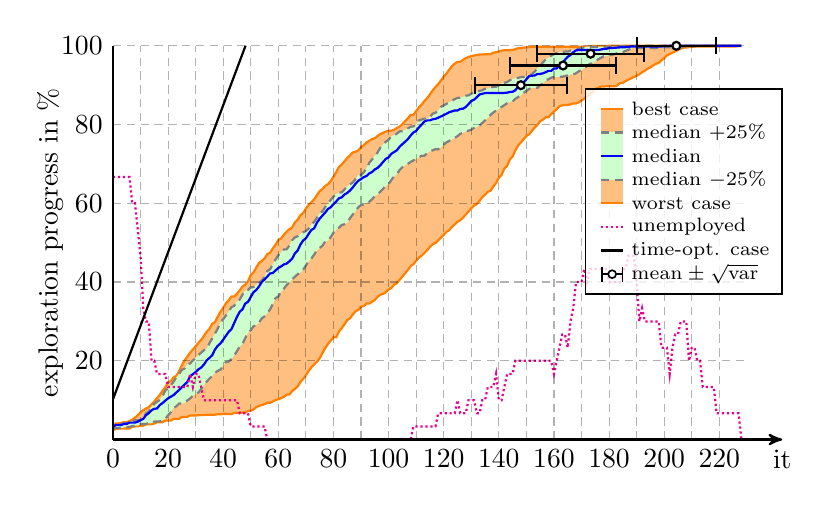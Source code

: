 \begin{tikzpicture}[thick]


% plot data, scaled to 8cm
\begin{scope}[yscale=0.05, xscale=0.035]
\draw[draw=orange, fill=orange!50] (0.00, 2.46) -- (1.00, 2.63) -- (2.00, 2.79) -- (3.00, 2.79) -- (4.00, 2.79) -- (5.00, 2.79) -- (6.00, 2.79) -- (7.00, 3.24) -- (8.00, 3.35) -- (9.00, 3.35) -- (10.00, 3.52) -- (11.00, 3.52) -- (12.00, 3.85) -- (13.00, 3.85) -- (14.00, 3.85) -- (15.00, 4.08) -- (16.00, 4.41) -- (17.00, 4.41) -- (18.00, 4.41) -- (19.00, 4.80) -- (20.00, 4.80) -- (21.00, 4.80) -- (22.00, 5.25) -- (23.00, 5.25) -- (24.00, 5.25) -- (25.00, 5.75) -- (26.00, 5.75) -- (27.00, 5.75) -- (28.00, 6.09) -- (29.00, 6.09) -- (30.00, 6.09) -- (31.00, 6.20) -- (32.00, 6.20) -- (33.00, 6.20) -- (34.00, 6.31) -- (35.00, 6.31) -- (36.00, 6.31) -- (37.00, 6.31) -- (38.00, 6.42) -- (39.00, 6.42) -- (40.00, 6.48) -- (41.00, 6.48) -- (42.00, 6.48) -- (43.00, 6.48) -- (44.00, 6.76) -- (45.00, 6.76) -- (46.00, 6.76) -- (47.00, 6.87) -- (48.00, 6.87) -- (49.00, 7.26) -- (50.00, 7.32) -- (51.00, 7.65) -- (52.00, 8.21) -- (53.00, 8.55) -- (54.00, 8.77) -- (55.00, 8.99) -- (56.00, 9.33) -- (57.00, 9.33) -- (58.00, 9.66) -- (59.00, 10.06) -- (60.00, 10.22) -- (61.00, 10.50) -- (62.00, 10.84) -- (63.00, 11.40) -- (64.00, 11.45) -- (65.00, 12.29) -- (66.00, 12.85) -- (67.00, 13.46) -- (68.00, 14.58) -- (69.00, 15.42) -- (70.00, 16.31) -- (71.00, 17.43) -- (72.00, 18.38) -- (73.00, 19.05) -- (74.00, 19.78) -- (75.00, 20.61) -- (76.00, 21.96) -- (77.00, 23.18) -- (78.00, 24.30) -- (79.00, 25.08) -- (80.00, 25.98) -- (81.00, 25.98) -- (82.00, 27.43) -- (83.00, 28.32) -- (84.00, 29.27) -- (85.00, 30.34) -- (86.00, 30.78) -- (87.00, 31.73) -- (88.00, 32.57) -- (89.00, 32.91) -- (90.00, 33.74) -- (91.00, 33.91) -- (92.00, 34.53) -- (93.00, 34.53) -- (94.00, 35.03) -- (95.00, 35.42) -- (96.00, 36.26) -- (97.00, 36.76) -- (98.00, 36.98) -- (99.00, 37.43) -- (100.00, 38.10) -- (101.00, 38.49) -- (102.00, 39.33) -- (103.00, 39.72) -- (104.00, 40.56) -- (105.00, 41.40) -- (106.00, 42.23) -- (107.00, 43.07) -- (108.00, 44.08) -- (109.00, 44.53) -- (110.00, 45.42) -- (111.00, 46.20) -- (112.00, 46.70) -- (113.00, 47.37) -- (114.00, 48.10) -- (115.00, 48.94) -- (116.00, 49.61) -- (117.00, 49.89) -- (118.00, 50.61) -- (119.00, 51.28) -- (120.00, 52.01) -- (121.00, 52.74) -- (122.00, 53.18) -- (123.00, 54.02) -- (124.00, 54.64) -- (125.00, 55.31) -- (126.00, 55.70) -- (127.00, 56.37) -- (128.00, 57.15) -- (129.00, 57.93) -- (130.00, 58.72) -- (131.00, 59.39) -- (132.00, 59.78) -- (133.00, 60.61) -- (134.00, 61.56) -- (135.00, 62.18) -- (136.00, 62.96) -- (137.00, 63.18) -- (138.00, 64.25) -- (139.00, 65.14) -- (140.00, 66.48) -- (141.00, 67.21) -- (142.00, 68.83) -- (143.00, 69.50) -- (144.00, 71.12) -- (145.00, 71.90) -- (146.00, 73.46) -- (147.00, 74.69) -- (148.00, 75.47) -- (149.00, 76.26) -- (150.00, 77.09) -- (151.00, 77.54) -- (152.00, 78.38) -- (153.00, 79.22) -- (154.00, 79.94) -- (155.00, 80.84) -- (156.00, 81.23) -- (157.00, 81.84) -- (158.00, 81.84) -- (159.00, 82.63) -- (160.00, 83.30) -- (161.00, 83.91) -- (162.00, 84.64) -- (163.00, 84.92) -- (164.00, 84.97) -- (165.00, 84.97) -- (166.00, 85.14) -- (167.00, 85.36) -- (168.00, 85.36) -- (169.00, 85.64) -- (170.00, 86.09) -- (171.00, 86.59) -- (172.00, 87.21) -- (173.00, 87.65) -- (174.00, 88.27) -- (175.00, 89.05) -- (176.00, 89.27) -- (177.00, 89.66) -- (178.00, 89.66) -- (179.00, 89.72) -- (180.00, 89.72) -- (181.00, 89.72) -- (182.00, 89.72) -- (183.00, 89.94) -- (184.00, 90.56) -- (185.00, 90.56) -- (186.00, 91.06) -- (187.00, 91.40) -- (188.00, 91.73) -- (189.00, 92.07) -- (190.00, 92.40) -- (191.00, 92.79) -- (192.00, 93.30) -- (193.00, 93.69) -- (194.00, 94.19) -- (195.00, 94.53) -- (196.00, 95.03) -- (197.00, 95.42) -- (198.00, 95.70) -- (199.00, 96.31) -- (200.00, 96.87) -- (201.00, 97.54) -- (202.00, 97.88) -- (203.00, 98.27) -- (204.00, 98.60) -- (205.00, 98.94) -- (206.00, 99.27) -- (207.00, 99.55) -- (208.00, 99.55) -- (209.00, 99.66) -- (210.00, 99.78) -- (211.00, 99.78) -- (212.00, 99.83) -- (213.00, 99.83) -- (214.00, 99.83) -- (215.00, 99.83) -- (216.00, 99.83) -- (217.00, 99.83) -- (218.00, 99.83) -- (219.00, 99.83) -- (220.00, 99.83) -- (221.00, 99.83) -- (222.00, 99.83) -- (223.00, 99.83) -- (224.00, 99.83) -- (225.00, 99.83) -- (226.00, 99.83) -- (227.00, 99.94) -- (228.00, 100.00) -- (228.00, 100.00) -- (227.00, 100.00) -- (226.00, 100.00) -- (225.00, 100.00) -- (224.00, 100.00) -- (223.00, 100.00) -- (222.00, 100.00) -- (221.00, 100.00) -- (220.00, 100.00) -- (219.00, 100.00) -- (218.00, 100.00) -- (217.00, 100.00) -- (216.00, 100.00) -- (215.00, 100.00) -- (214.00, 100.00) -- (213.00, 100.00) -- (212.00, 100.00) -- (211.00, 100.00) -- (210.00, 100.00) -- (209.00, 100.00) -- (208.00, 100.00) -- (207.00, 100.00) -- (206.00, 100.00) -- (205.00, 100.00) -- (204.00, 100.00) -- (203.00, 100.00) -- (202.00, 100.00) -- (201.00, 100.00) -- (200.00, 100.00) -- (199.00, 100.00) -- (198.00, 100.00) -- (197.00, 100.00) -- (196.00, 100.00) -- (195.00, 100.00) -- (194.00, 100.00) -- (193.00, 100.00) -- (192.00, 100.00) -- (191.00, 100.00) -- (190.00, 100.00) -- (189.00, 100.00) -- (188.00, 100.00) -- (187.00, 100.00) -- (186.00, 100.00) -- (185.00, 100.00) -- (184.00, 100.00) -- (183.00, 100.00) -- (182.00, 100.00) -- (181.00, 100.00) -- (180.00, 100.00) -- (179.00, 99.94) -- (178.00, 99.94) -- (177.00, 99.94) -- (176.00, 99.94) -- (175.00, 99.94) -- (174.00, 99.94) -- (173.00, 99.89) -- (172.00, 99.78) -- (171.00, 99.78) -- (170.00, 99.78) -- (169.00, 99.78) -- (168.00, 99.78) -- (167.00, 99.78) -- (166.00, 99.78) -- (165.00, 99.78) -- (164.00, 99.78) -- (163.00, 99.78) -- (162.00, 99.78) -- (161.00, 99.78) -- (160.00, 99.78) -- (159.00, 99.78) -- (158.00, 99.78) -- (157.00, 99.78) -- (156.00, 99.78) -- (155.00, 99.78) -- (154.00, 99.78) -- (153.00, 99.78) -- (152.00, 99.78) -- (151.00, 99.66) -- (150.00, 99.61) -- (149.00, 99.55) -- (148.00, 99.39) -- (147.00, 99.39) -- (146.00, 99.16) -- (145.00, 98.94) -- (144.00, 98.88) -- (143.00, 98.88) -- (142.00, 98.88) -- (141.00, 98.77) -- (140.00, 98.55) -- (139.00, 98.38) -- (138.00, 98.21) -- (137.00, 97.93) -- (136.00, 97.88) -- (135.00, 97.88) -- (134.00, 97.77) -- (133.00, 97.77) -- (132.00, 97.65) -- (131.00, 97.54) -- (130.00, 97.37) -- (129.00, 97.15) -- (128.00, 96.87) -- (127.00, 96.42) -- (126.00, 95.92) -- (125.00, 95.92) -- (124.00, 95.47) -- (123.00, 94.86) -- (122.00, 93.91) -- (121.00, 92.96) -- (120.00, 92.18) -- (119.00, 91.17) -- (118.00, 90.22) -- (117.00, 89.50) -- (116.00, 88.66) -- (115.00, 87.65) -- (114.00, 86.70) -- (113.00, 85.98) -- (112.00, 85.08) -- (111.00, 84.36) -- (110.00, 83.41) -- (109.00, 82.46) -- (108.00, 82.46) -- (107.00, 81.56) -- (106.00, 80.89) -- (105.00, 80.06) -- (104.00, 79.50) -- (103.00, 79.11) -- (102.00, 78.66) -- (101.00, 78.44) -- (100.00, 78.44) -- (99.00, 78.21) -- (98.00, 77.88) -- (97.00, 77.60) -- (96.00, 77.09) -- (95.00, 76.54) -- (94.00, 76.31) -- (93.00, 75.87) -- (92.00, 75.47) -- (91.00, 74.75) -- (90.00, 74.25) -- (89.00, 73.41) -- (88.00, 73.07) -- (87.00, 72.91) -- (86.00, 72.18) -- (85.00, 71.51) -- (84.00, 70.67) -- (83.00, 69.83) -- (82.00, 69.22) -- (81.00, 67.93) -- (80.00, 66.70) -- (79.00, 65.64) -- (78.00, 64.86) -- (77.00, 64.41) -- (76.00, 63.63) -- (75.00, 63.07) -- (74.00, 62.07) -- (73.00, 61.01) -- (72.00, 60.28) -- (71.00, 59.61) -- (70.00, 58.66) -- (69.00, 57.49) -- (68.00, 56.98) -- (67.00, 55.81) -- (66.00, 55.14) -- (65.00, 53.85) -- (64.00, 53.41) -- (63.00, 52.79) -- (62.00, 52.01) -- (61.00, 51.06) -- (60.00, 50.67) -- (59.00, 49.50) -- (58.00, 48.55) -- (57.00, 47.43) -- (56.00, 47.09) -- (55.00, 45.98) -- (54.00, 45.36) -- (53.00, 44.86) -- (52.00, 43.69) -- (51.00, 42.46) -- (50.00, 41.79) -- (49.00, 40.22) -- (48.00, 39.33) -- (47.00, 38.88) -- (46.00, 37.88) -- (45.00, 37.04) -- (44.00, 36.31) -- (43.00, 36.31) -- (42.00, 35.36) -- (41.00, 34.58) -- (40.00, 33.46) -- (39.00, 32.40) -- (38.00, 31.17) -- (37.00, 29.83) -- (36.00, 29.39) -- (35.00, 28.10) -- (34.00, 27.37) -- (33.00, 26.31) -- (32.00, 25.31) -- (31.00, 24.53) -- (30.00, 23.69) -- (29.00, 22.85) -- (28.00, 22.07) -- (27.00, 21.06) -- (26.00, 20.11) -- (25.00, 18.88) -- (24.00, 17.37) -- (23.00, 16.15) -- (22.00, 15.81) -- (21.00, 14.86) -- (20.00, 14.53) -- (19.00, 13.30) -- (18.00, 12.40) -- (17.00, 11.34) -- (16.00, 10.50) -- (15.00, 9.66) -- (14.00, 8.94) -- (13.00, 8.21) -- (12.00, 7.88) -- (11.00, 7.49) -- (10.00, 6.87) -- (9.00, 6.20) -- (8.00, 5.53) -- (7.00, 5.03) -- (6.00, 4.69) -- (5.00, 4.41) -- (4.00, 4.41) -- (3.00, 4.25) -- (2.00, 4.08) -- (1.00, 4.08) -- (0.00, 3.41);
\draw[gray, densely dashed, fill=green!20] (0.00, 2.63) -- (1.00, 2.91) -- (2.00, 2.91) -- (3.00, 2.91) -- (4.00, 3.13) -- (5.00, 3.13) -- (6.00, 3.24) -- (7.00, 3.41) -- (8.00, 3.52) -- (9.00, 3.52) -- (10.00, 3.91) -- (11.00, 3.97) -- (12.00, 3.97) -- (13.00, 4.19) -- (14.00, 4.19) -- (15.00, 4.58) -- (16.00, 4.58) -- (17.00, 4.58) -- (18.00, 5.03) -- (19.00, 5.25) -- (20.00, 6.15) -- (21.00, 6.93) -- (22.00, 8.04) -- (23.00, 8.44) -- (24.00, 9.16) -- (25.00, 9.16) -- (26.00, 9.33) -- (27.00, 9.94) -- (28.00, 10.45) -- (29.00, 11.12) -- (30.00, 11.56) -- (31.00, 11.96) -- (32.00, 12.79) -- (33.00, 13.85) -- (34.00, 14.69) -- (35.00, 15.47) -- (36.00, 16.15) -- (37.00, 16.93) -- (38.00, 17.43) -- (39.00, 17.77) -- (40.00, 18.72) -- (41.00, 19.72) -- (42.00, 19.78) -- (43.00, 20.45) -- (44.00, 21.34) -- (45.00, 22.46) -- (46.00, 23.63) -- (47.00, 24.30) -- (48.00, 25.75) -- (49.00, 27.15) -- (50.00, 27.77) -- (51.00, 28.77) -- (52.00, 29.05) -- (53.00, 29.72) -- (54.00, 30.78) -- (55.00, 31.28) -- (56.00, 32.12) -- (57.00, 33.02) -- (58.00, 34.41) -- (59.00, 35.92) -- (60.00, 36.31) -- (61.00, 37.60) -- (62.00, 38.32) -- (63.00, 39.22) -- (64.00, 39.94) -- (65.00, 40.67) -- (66.00, 41.34) -- (67.00, 41.96) -- (68.00, 42.46) -- (69.00, 43.13) -- (70.00, 44.19) -- (71.00, 45.31) -- (72.00, 45.98) -- (73.00, 46.98) -- (74.00, 48.10) -- (75.00, 48.66) -- (76.00, 49.22) -- (77.00, 50.28) -- (78.00, 50.45) -- (79.00, 51.40) -- (80.00, 52.51) -- (81.00, 53.35) -- (82.00, 53.80) -- (83.00, 54.47) -- (84.00, 54.69) -- (85.00, 55.08) -- (86.00, 56.20) -- (87.00, 57.15) -- (88.00, 58.04) -- (89.00, 58.99) -- (90.00, 59.55) -- (91.00, 59.66) -- (92.00, 60.17) -- (93.00, 60.39) -- (94.00, 61.01) -- (95.00, 61.79) -- (96.00, 62.29) -- (97.00, 62.96) -- (98.00, 63.69) -- (99.00, 64.41) -- (100.00, 64.86) -- (101.00, 65.92) -- (102.00, 66.82) -- (103.00, 67.43) -- (104.00, 68.44) -- (105.00, 69.16) -- (106.00, 69.66) -- (107.00, 70.06) -- (108.00, 70.50) -- (109.00, 70.89) -- (110.00, 71.28) -- (111.00, 71.68) -- (112.00, 72.07) -- (113.00, 72.07) -- (114.00, 72.74) -- (115.00, 73.18) -- (116.00, 73.46) -- (117.00, 73.74) -- (118.00, 73.74) -- (119.00, 74.19) -- (120.00, 74.92) -- (121.00, 75.47) -- (122.00, 75.87) -- (123.00, 76.20) -- (124.00, 76.65) -- (125.00, 77.04) -- (126.00, 77.65) -- (127.00, 77.88) -- (128.00, 78.32) -- (129.00, 78.44) -- (130.00, 78.66) -- (131.00, 79.16) -- (132.00, 79.39) -- (133.00, 79.78) -- (134.00, 80.39) -- (135.00, 81.06) -- (136.00, 81.73) -- (137.00, 82.46) -- (138.00, 83.07) -- (139.00, 83.52) -- (140.00, 84.02) -- (141.00, 84.47) -- (142.00, 84.92) -- (143.00, 85.42) -- (144.00, 85.81) -- (145.00, 85.87) -- (146.00, 86.54) -- (147.00, 86.98) -- (148.00, 87.43) -- (149.00, 88.10) -- (150.00, 88.55) -- (151.00, 89.05) -- (152.00, 89.33) -- (153.00, 89.33) -- (154.00, 89.33) -- (155.00, 90.00) -- (156.00, 90.50) -- (157.00, 91.17) -- (158.00, 91.51) -- (159.00, 91.90) -- (160.00, 92.07) -- (161.00, 92.12) -- (162.00, 92.12) -- (163.00, 92.12) -- (164.00, 92.35) -- (165.00, 92.46) -- (166.00, 92.74) -- (167.00, 92.74) -- (168.00, 93.02) -- (169.00, 93.52) -- (170.00, 93.85) -- (171.00, 94.41) -- (172.00, 94.80) -- (173.00, 95.42) -- (174.00, 95.53) -- (175.00, 96.09) -- (176.00, 96.54) -- (177.00, 96.93) -- (178.00, 97.32) -- (179.00, 97.37) -- (180.00, 97.60) -- (181.00, 97.65) -- (182.00, 97.88) -- (183.00, 98.16) -- (184.00, 98.16) -- (185.00, 98.44) -- (186.00, 98.72) -- (187.00, 98.99) -- (188.00, 99.33) -- (189.00, 99.44) -- (190.00, 99.44) -- (191.00, 99.44) -- (192.00, 99.44) -- (193.00, 99.44) -- (194.00, 99.44) -- (195.00, 99.44) -- (196.00, 99.44) -- (197.00, 99.44) -- (198.00, 99.55) -- (199.00, 99.66) -- (200.00, 99.66) -- (201.00, 99.66) -- (202.00, 99.66) -- (203.00, 99.66) -- (204.00, 99.66) -- (205.00, 99.66) -- (206.00, 99.66) -- (207.00, 99.66) -- (208.00, 99.78) -- (209.00, 99.83) -- (210.00, 99.83) -- (211.00, 99.89) -- (212.00, 99.94) -- (213.00, 99.94) -- (214.00, 100.00) -- (215.00, 100.00) -- (216.00, 100.00) -- (217.00, 100.00) -- (218.00, 100.00) -- (219.00, 100.00) -- (220.00, 100.00) -- (221.00, 100.00) -- (222.00, 100.00) -- (223.00, 100.00) -- (224.00, 100.00) -- (225.00, 100.00) -- (226.00, 100.00) -- (227.00, 100.00) -- (228.00, 100.00) -- (228.00, 100.00) -- (227.00, 100.00) -- (226.00, 100.00) -- (225.00, 100.00) -- (224.00, 100.00) -- (223.00, 100.00) -- (222.00, 100.00) -- (221.00, 100.00) -- (220.00, 100.00) -- (219.00, 100.00) -- (218.00, 100.00) -- (217.00, 100.00) -- (216.00, 100.00) -- (215.00, 100.00) -- (214.00, 100.00) -- (213.00, 100.00) -- (212.00, 100.00) -- (211.00, 100.00) -- (210.00, 100.00) -- (209.00, 100.00) -- (208.00, 100.00) -- (207.00, 100.00) -- (206.00, 100.00) -- (205.00, 100.00) -- (204.00, 100.00) -- (203.00, 100.00) -- (202.00, 100.00) -- (201.00, 100.00) -- (200.00, 100.00) -- (199.00, 100.00) -- (198.00, 100.00) -- (197.00, 100.00) -- (196.00, 100.00) -- (195.00, 100.00) -- (194.00, 100.00) -- (193.00, 100.00) -- (192.00, 100.00) -- (191.00, 100.00) -- (190.00, 99.94) -- (189.00, 99.94) -- (188.00, 99.94) -- (187.00, 99.94) -- (186.00, 99.94) -- (185.00, 99.89) -- (184.00, 99.89) -- (183.00, 99.83) -- (182.00, 99.78) -- (181.00, 99.78) -- (180.00, 99.78) -- (179.00, 99.78) -- (178.00, 99.78) -- (177.00, 99.78) -- (176.00, 99.78) -- (175.00, 99.78) -- (174.00, 99.78) -- (173.00, 99.78) -- (172.00, 99.78) -- (171.00, 99.61) -- (170.00, 99.44) -- (169.00, 99.22) -- (168.00, 98.99) -- (167.00, 98.99) -- (166.00, 98.77) -- (165.00, 98.55) -- (164.00, 98.55) -- (163.00, 98.32) -- (162.00, 98.32) -- (161.00, 98.16) -- (160.00, 97.88) -- (159.00, 97.49) -- (158.00, 96.93) -- (157.00, 96.54) -- (156.00, 95.81) -- (155.00, 94.86) -- (154.00, 94.30) -- (153.00, 93.46) -- (152.00, 92.79) -- (151.00, 92.51) -- (150.00, 92.35) -- (149.00, 92.07) -- (148.00, 92.07) -- (147.00, 91.84) -- (146.00, 91.79) -- (145.00, 91.51) -- (144.00, 91.28) -- (143.00, 90.78) -- (142.00, 90.61) -- (141.00, 90.50) -- (140.00, 90.00) -- (139.00, 89.61) -- (138.00, 89.55) -- (137.00, 89.44) -- (136.00, 89.11) -- (135.00, 89.11) -- (134.00, 88.72) -- (133.00, 88.55) -- (132.00, 88.27) -- (131.00, 88.27) -- (130.00, 87.82) -- (129.00, 87.43) -- (128.00, 87.32) -- (127.00, 87.09) -- (126.00, 86.82) -- (125.00, 86.76) -- (124.00, 86.48) -- (123.00, 85.98) -- (122.00, 85.64) -- (121.00, 85.25) -- (120.00, 84.86) -- (119.00, 84.47) -- (118.00, 83.63) -- (117.00, 82.96) -- (116.00, 82.79) -- (115.00, 81.90) -- (114.00, 81.51) -- (113.00, 81.51) -- (112.00, 81.28) -- (111.00, 81.06) -- (110.00, 79.94) -- (109.00, 79.55) -- (108.00, 79.44) -- (107.00, 79.05) -- (106.00, 78.72) -- (105.00, 78.32) -- (104.00, 78.27) -- (103.00, 77.71) -- (102.00, 77.26) -- (101.00, 77.04) -- (100.00, 76.15) -- (99.00, 75.64) -- (98.00, 74.97) -- (97.00, 74.13) -- (96.00, 72.91) -- (95.00, 72.01) -- (94.00, 71.12) -- (93.00, 70.28) -- (92.00, 68.94) -- (91.00, 67.88) -- (90.00, 67.15) -- (89.00, 67.15) -- (88.00, 66.15) -- (87.00, 65.31) -- (86.00, 64.80) -- (85.00, 64.30) -- (84.00, 63.52) -- (83.00, 62.79) -- (82.00, 62.74) -- (81.00, 62.29) -- (80.00, 61.73) -- (79.00, 60.84) -- (78.00, 60.00) -- (77.00, 59.05) -- (76.00, 57.93) -- (75.00, 57.49) -- (74.00, 56.31) -- (73.00, 55.31) -- (72.00, 54.58) -- (71.00, 53.58) -- (70.00, 52.96) -- (69.00, 52.63) -- (68.00, 52.18) -- (67.00, 51.62) -- (66.00, 51.34) -- (65.00, 50.61) -- (64.00, 49.27) -- (63.00, 48.32) -- (62.00, 48.27) -- (61.00, 47.49) -- (60.00, 46.82) -- (59.00, 45.75) -- (58.00, 44.53) -- (57.00, 43.24) -- (56.00, 42.79) -- (55.00, 41.28) -- (54.00, 40.45) -- (53.00, 39.72) -- (52.00, 39.27) -- (51.00, 38.72) -- (50.00, 38.66) -- (49.00, 37.99) -- (48.00, 37.82) -- (47.00, 36.82) -- (46.00, 35.53) -- (45.00, 35.08) -- (44.00, 33.97) -- (43.00, 33.63) -- (42.00, 32.57) -- (41.00, 31.51) -- (40.00, 30.56) -- (39.00, 29.78) -- (38.00, 28.16) -- (37.00, 26.87) -- (36.00, 25.64) -- (35.00, 24.47) -- (34.00, 23.07) -- (33.00, 22.68) -- (32.00, 22.07) -- (31.00, 21.45) -- (30.00, 20.61) -- (29.00, 20.11) -- (28.00, 19.33) -- (27.00, 19.11) -- (26.00, 18.04) -- (25.00, 17.71) -- (24.00, 16.59) -- (23.00, 15.81) -- (22.00, 14.69) -- (21.00, 13.80) -- (20.00, 12.96) -- (19.00, 12.46) -- (18.00, 11.06) -- (17.00, 10.06) -- (16.00, 9.61) -- (15.00, 9.05) -- (14.00, 8.32) -- (13.00, 7.15) -- (12.00, 6.65) -- (11.00, 5.70) -- (10.00, 4.97) -- (9.00, 4.92) -- (8.00, 4.92) -- (7.00, 4.53) -- (6.00, 4.53) -- (5.00, 4.13) -- (4.00, 4.13) -- (3.00, 3.97) -- (2.00, 3.69) -- (1.00, 3.69) -- (0.00, 3.30);
\draw[blue] (0.00, 3.18) -- (1.00, 3.69) -- (2.00, 3.69) -- (3.00, 3.69) -- (4.00, 3.97) -- (5.00, 3.97) -- (6.00, 4.30) -- (7.00, 4.30) -- (8.00, 4.30) -- (9.00, 4.53) -- (10.00, 4.92) -- (11.00, 5.25) -- (12.00, 6.20) -- (13.00, 6.70) -- (14.00, 7.43) -- (15.00, 7.82) -- (16.00, 7.88) -- (17.00, 8.77) -- (18.00, 9.27) -- (19.00, 9.89) -- (20.00, 10.45) -- (21.00, 10.89) -- (22.00, 11.28) -- (23.00, 11.96) -- (24.00, 12.57) -- (25.00, 13.30) -- (26.00, 13.97) -- (27.00, 14.64) -- (28.00, 16.09) -- (29.00, 16.59) -- (30.00, 17.15) -- (31.00, 17.82) -- (32.00, 18.27) -- (33.00, 19.05) -- (34.00, 20.11) -- (35.00, 20.73) -- (36.00, 21.40) -- (37.00, 22.85) -- (38.00, 23.80) -- (39.00, 24.41) -- (40.00, 25.36) -- (41.00, 26.37) -- (42.00, 27.37) -- (43.00, 28.04) -- (44.00, 29.61) -- (45.00, 31.17) -- (46.00, 32.46) -- (47.00, 33.07) -- (48.00, 34.53) -- (49.00, 34.97) -- (50.00, 36.20) -- (51.00, 37.43) -- (52.00, 37.99) -- (53.00, 38.88) -- (54.00, 40.00) -- (55.00, 40.67) -- (56.00, 41.40) -- (57.00, 42.18) -- (58.00, 42.29) -- (59.00, 42.96) -- (60.00, 43.58) -- (61.00, 43.97) -- (62.00, 44.47) -- (63.00, 44.69) -- (64.00, 45.25) -- (65.00, 45.92) -- (66.00, 47.26) -- (67.00, 47.99) -- (68.00, 49.50) -- (69.00, 50.56) -- (70.00, 51.12) -- (71.00, 52.23) -- (72.00, 53.24) -- (73.00, 53.63) -- (74.00, 55.08) -- (75.00, 56.09) -- (76.00, 56.87) -- (77.00, 57.65) -- (78.00, 58.55) -- (79.00, 58.99) -- (80.00, 59.78) -- (81.00, 60.45) -- (82.00, 61.28) -- (83.00, 61.51) -- (84.00, 62.23) -- (85.00, 62.63) -- (86.00, 63.24) -- (87.00, 64.02) -- (88.00, 64.97) -- (89.00, 65.70) -- (90.00, 66.15) -- (91.00, 66.65) -- (92.00, 66.93) -- (93.00, 67.60) -- (94.00, 67.93) -- (95.00, 68.60) -- (96.00, 68.99) -- (97.00, 69.66) -- (98.00, 70.50) -- (99.00, 71.28) -- (100.00, 71.68) -- (101.00, 72.57) -- (102.00, 73.02) -- (103.00, 73.46) -- (104.00, 74.36) -- (105.00, 75.03) -- (106.00, 75.64) -- (107.00, 76.31) -- (108.00, 77.21) -- (109.00, 77.99) -- (110.00, 78.38) -- (111.00, 79.27) -- (112.00, 80.00) -- (113.00, 80.78) -- (114.00, 81.06) -- (115.00, 81.06) -- (116.00, 81.34) -- (117.00, 81.45) -- (118.00, 81.73) -- (119.00, 82.07) -- (120.00, 82.40) -- (121.00, 82.74) -- (122.00, 83.13) -- (123.00, 83.35) -- (124.00, 83.58) -- (125.00, 83.58) -- (126.00, 83.97) -- (127.00, 84.02) -- (128.00, 84.47) -- (129.00, 85.20) -- (130.00, 85.98) -- (131.00, 86.31) -- (132.00, 86.93) -- (133.00, 87.65) -- (134.00, 87.82) -- (135.00, 87.99) -- (136.00, 88.04) -- (137.00, 88.04) -- (138.00, 88.04) -- (139.00, 88.04) -- (140.00, 88.04) -- (141.00, 88.04) -- (142.00, 88.04) -- (143.00, 88.10) -- (144.00, 88.27) -- (145.00, 88.32) -- (146.00, 88.72) -- (147.00, 89.66) -- (148.00, 89.83) -- (149.00, 90.67) -- (150.00, 91.51) -- (151.00, 92.29) -- (152.00, 92.40) -- (153.00, 92.46) -- (154.00, 92.85) -- (155.00, 92.85) -- (156.00, 93.02) -- (157.00, 93.30) -- (158.00, 93.63) -- (159.00, 93.63) -- (160.00, 94.25) -- (161.00, 94.25) -- (162.00, 94.97) -- (163.00, 95.36) -- (164.00, 96.48) -- (165.00, 97.21) -- (166.00, 97.65) -- (167.00, 98.38) -- (168.00, 98.83) -- (169.00, 98.94) -- (170.00, 98.94) -- (171.00, 98.94) -- (172.00, 98.94) -- (173.00, 98.94) -- (174.00, 98.94) -- (175.00, 98.94) -- (176.00, 98.94) -- (177.00, 99.05) -- (178.00, 99.22) -- (179.00, 99.22) -- (180.00, 99.44) -- (181.00, 99.44) -- (182.00, 99.50) -- (183.00, 99.55) -- (184.00, 99.61) -- (185.00, 99.61) -- (186.00, 99.66) -- (187.00, 99.72) -- (188.00, 99.83) -- (189.00, 99.83) -- (190.00, 99.83) -- (191.00, 99.83) -- (192.00, 99.83) -- (193.00, 99.83) -- (194.00, 99.83) -- (195.00, 99.83) -- (196.00, 99.83) -- (197.00, 99.83) -- (198.00, 99.83) -- (199.00, 99.83) -- (200.00, 99.94) -- (201.00, 99.94) -- (202.00, 100.00) -- (203.00, 100.00) -- (204.00, 100.00) -- (205.00, 100.00) -- (206.00, 100.00) -- (207.00, 100.00) -- (208.00, 100.00) -- (209.00, 100.00) -- (210.00, 100.00) -- (211.00, 100.00) -- (212.00, 100.00) -- (213.00, 100.00) -- (214.00, 100.00) -- (215.00, 100.00) -- (216.00, 100.00) -- (217.00, 100.00) -- (218.00, 100.00) -- (219.00, 100.00) -- (220.00, 100.00) -- (221.00, 100.00) -- (222.00, 100.00) -- (223.00, 100.00) -- (224.00, 100.00) -- (225.00, 100.00) -- (226.00, 100.00) -- (227.00, 100.00) -- (228.00, 100.00);
\draw[densely dotted, magenta] (0.00, 66.67) -- (1.00, 66.67) -- (2.00, 66.67) -- (3.00, 66.67) -- (4.00, 66.67) -- (5.00, 66.67) -- (6.00, 66.67) -- (7.00, 60.00) -- (8.00, 60.00) -- (9.00, 53.33) -- (10.00, 46.67) -- (11.00, 33.33) -- (12.00, 30.00) -- (13.00, 30.00) -- (14.00, 20.00) -- (15.00, 20.00) -- (16.00, 16.67) -- (17.00, 16.67) -- (18.00, 16.67) -- (19.00, 16.67) -- (20.00, 13.33) -- (21.00, 13.33) -- (22.00, 13.33) -- (23.00, 13.33) -- (24.00, 13.33) -- (25.00, 13.33) -- (26.00, 13.33) -- (27.00, 13.33) -- (28.00, 16.67) -- (29.00, 13.33) -- (30.00, 16.67) -- (31.00, 16.67) -- (32.00, 13.33) -- (33.00, 10.00) -- (34.00, 10.00) -- (35.00, 10.00) -- (36.00, 10.00) -- (37.00, 10.00) -- (38.00, 10.00) -- (39.00, 10.00) -- (40.00, 10.00) -- (41.00, 10.00) -- (42.00, 10.00) -- (43.00, 10.00) -- (44.00, 10.00) -- (45.00, 10.00) -- (46.00, 6.67) -- (47.00, 6.67) -- (48.00, 6.67) -- (49.00, 6.67) -- (50.00, 3.33) -- (51.00, 3.33) -- (52.00, 3.33) -- (53.00, 3.33) -- (54.00, 3.33) -- (55.00, 3.33) -- (56.00, 0.00) -- (57.00, 0.00) -- (58.00, 0.00) -- (59.00, 0.00) -- (60.00, 0.00) -- (61.00, 0.00) -- (62.00, 0.00) -- (63.00, 0.00) -- (64.00, 0.00) -- (65.00, 0.00) -- (66.00, 0.00) -- (67.00, 0.00) -- (68.00, 0.00) -- (69.00, 0.00) -- (70.00, 0.00) -- (71.00, 0.00) -- (72.00, 0.00) -- (73.00, 0.00) -- (74.00, 0.00) -- (75.00, 0.00) -- (76.00, 0.00) -- (77.00, 0.00) -- (78.00, 0.00) -- (79.00, 0.00) -- (80.00, 0.00) -- (81.00, 0.00) -- (82.00, 0.00) -- (83.00, 0.00) -- (84.00, 0.00) -- (85.00, 0.00) -- (86.00, 0.00) -- (87.00, 0.00) -- (88.00, 0.00) -- (89.00, 0.00) -- (90.00, 0.00) -- (91.00, 0.00) -- (92.00, 0.00) -- (93.00, 0.00) -- (94.00, 0.00) -- (95.00, 0.00) -- (96.00, 0.00) -- (97.00, 0.00) -- (98.00, 0.00) -- (99.00, 0.00) -- (100.00, 0.00) -- (101.00, 0.00) -- (102.00, 0.00) -- (103.00, 0.00) -- (104.00, 0.00) -- (105.00, 0.00) -- (106.00, 0.00) -- (107.00, 0.00) -- (108.00, 0.00) -- (109.00, 3.33) -- (110.00, 3.33) -- (111.00, 3.33) -- (112.00, 3.33) -- (113.00, 3.33) -- (114.00, 3.33) -- (115.00, 3.33) -- (116.00, 3.33) -- (117.00, 3.33) -- (118.00, 6.67) -- (119.00, 6.67) -- (120.00, 6.67) -- (121.00, 6.67) -- (122.00, 6.67) -- (123.00, 6.67) -- (124.00, 6.67) -- (125.00, 10.00) -- (126.00, 6.67) -- (127.00, 6.67) -- (128.00, 6.67) -- (129.00, 10.00) -- (130.00, 10.00) -- (131.00, 10.00) -- (132.00, 6.67) -- (133.00, 6.67) -- (134.00, 10.00) -- (135.00, 10.00) -- (136.00, 13.33) -- (137.00, 13.33) -- (138.00, 13.33) -- (139.00, 16.67) -- (140.00, 10.00) -- (141.00, 10.00) -- (142.00, 13.33) -- (143.00, 16.67) -- (144.00, 16.67) -- (145.00, 16.67) -- (146.00, 20.00) -- (147.00, 20.00) -- (148.00, 20.00) -- (149.00, 20.00) -- (150.00, 20.00) -- (151.00, 20.00) -- (152.00, 20.00) -- (153.00, 20.00) -- (154.00, 20.00) -- (155.00, 20.00) -- (156.00, 20.00) -- (157.00, 20.00) -- (158.00, 20.00) -- (159.00, 20.00) -- (160.00, 16.67) -- (161.00, 20.00) -- (162.00, 23.33) -- (163.00, 26.67) -- (164.00, 26.67) -- (165.00, 23.33) -- (166.00, 30.00) -- (167.00, 33.33) -- (168.00, 40.00) -- (169.00, 40.00) -- (170.00, 40.00) -- (171.00, 43.33) -- (172.00, 40.00) -- (173.00, 43.33) -- (174.00, 43.33) -- (175.00, 43.33) -- (176.00, 43.33) -- (177.00, 43.33) -- (178.00, 43.33) -- (179.00, 43.33) -- (180.00, 40.00) -- (181.00, 40.00) -- (182.00, 40.00) -- (183.00, 40.00) -- (184.00, 40.00) -- (185.00, 43.33) -- (186.00, 43.33) -- (187.00, 46.67) -- (188.00, 46.67) -- (189.00, 46.67) -- (190.00, 40.00) -- (191.00, 30.00) -- (192.00, 33.33) -- (193.00, 30.00) -- (194.00, 30.00) -- (195.00, 30.00) -- (196.00, 30.00) -- (197.00, 30.00) -- (198.00, 30.00) -- (199.00, 23.33) -- (200.00, 23.33) -- (201.00, 23.33) -- (202.00, 16.67) -- (203.00, 23.33) -- (204.00, 26.67) -- (205.00, 26.67) -- (206.00, 30.00) -- (207.00, 30.00) -- (208.00, 30.00) -- (209.00, 20.00) -- (210.00, 23.33) -- (211.00, 23.33) -- (212.00, 20.00) -- (213.00, 20.00) -- (214.00, 13.33) -- (215.00, 13.33) -- (216.00, 13.33) -- (217.00, 13.33) -- (218.00, 13.33) -- (219.00, 6.67) -- (220.00, 6.67) -- (221.00, 6.67) -- (222.00, 6.67) -- (223.00, 6.67) -- (224.00, 6.67) -- (225.00, 6.67) -- (226.00, 6.67) -- (227.00, 6.67) -- (228.00, 0.00);
\draw[black] (0.00, 10.22) -- (48.09, 100.00);
\draw[densely dashed, thin, black, ystep=20, xstep=10, opacity=0.3] (0, 0) grid (229, 100);
% axis lables
\node[below] at (0, 0) {0};
\node[below] at (20, 0) {20};
\node[below] at (40, 0) {40};
\node[below] at (60, 0) {60};
\node[below] at (80, 0) {80};
\node[below] at (100, 0) {100};
\node[below] at (120, 0) {120};
\node[below] at (140, 0) {140};
\node[below] at (160, 0) {160};
\node[below] at (180, 0) {180};
\node[below] at (200, 0) {200};
\node[below] at (220, 0) {220};
\draw[|-|] (130.899, 90) -- (165.101, 90);
\node[draw, circle, fill=white, inner sep=0mm, minimum size=1mm] at (148, 90) {};
% 90: 148  +-  17.101
\draw[|-|] (143.738, 95) -- (182.862, 95);
\node[draw, circle, fill=white, inner sep=0mm, minimum size=1mm] at (163.3, 95) {};
% 95: 163.3  +-  19.562
\draw[|-|] (153.501, 98) -- (193.099, 98);
\node[draw, circle, fill=white, inner sep=0mm, minimum size=1mm] at (173.3, 98) {};
% 98: 173.3  +-  19.799
\draw[|-|] (189.649, 100) -- (219.151, 100);
\node[draw, circle, fill=white, inner sep=0mm, minimum size=1mm] at (204.4, 100) {};
% 100: 204.4  +-  14.751
\end{scope}


% axes lables
\begin{scope}[yscale=0.05]
\draw (0.00, 0.00) -- (0.00, 100.00);
\node[left] at (0, 20) {20};
\node[left] at (0, 40) {40};
\node[left] at (0, 60) {60};
\node[left] at (0, 80) {80};
\node[left] at (0, 100) {100};
\node[rotate=90] at (-0.8, 50) {exploration progress in \%};
\draw[->, >=stealth'] (0.00, 0.00) -- (8.50, 0.00);
\node[below] at (8.5, 0) {it};
\end{scope}


% legend
\begin{scope}[xshift=6cm, yshift=2.5cm]
\draw[semithick, fill=white, fill opacity=0.8] (0, -0.65) rectangle +(2.5, 2.6);
\scriptsize
\draw[semithick,|-|] (0.2, -.4) -- +(0.28, 0) node[right, black] {$\text{mean} \pm \sqrt{\text{var}}$};
\node[semithick,draw, circle, fill=white, inner sep=0mm, minimum size=1mm] at (0.34, -0.4) {};
\draw (0.2, -.1) -- +(0.28, 0) node[right, black] {time-opt. case};
\draw[magenta, densely dotted] (0.2, 0.2) -- +(0.28, 0) node[right, black] {unemployed};
\fill[orange!50] (0.2, 0.5) rectangle +(0.28, 1.2);
\fill[green!20] (0.2, 0.8) rectangle +(0.28, 0.6);
\draw[orange] (0.2, 1.7) -- +(0.28, 0) node[right, black] {best case};
\draw[gray, densely dashed] (0.2, 1.4) -- +(0.28, 0) node[right, black] {median $+25\%$};
\draw[blue] (0.2, 1.1) -- +(0.28, 0) node[right, black] {median};
\draw[gray, densely dashed] (0.2, 0.8) -- +(0.28, 0) node[right, black] {median $-25\%$};
\draw[orange] (0.2, 0.5) -- +(0.28, 0) node[right, black] {worst case};
\end{scope}
\end{tikzpicture}
